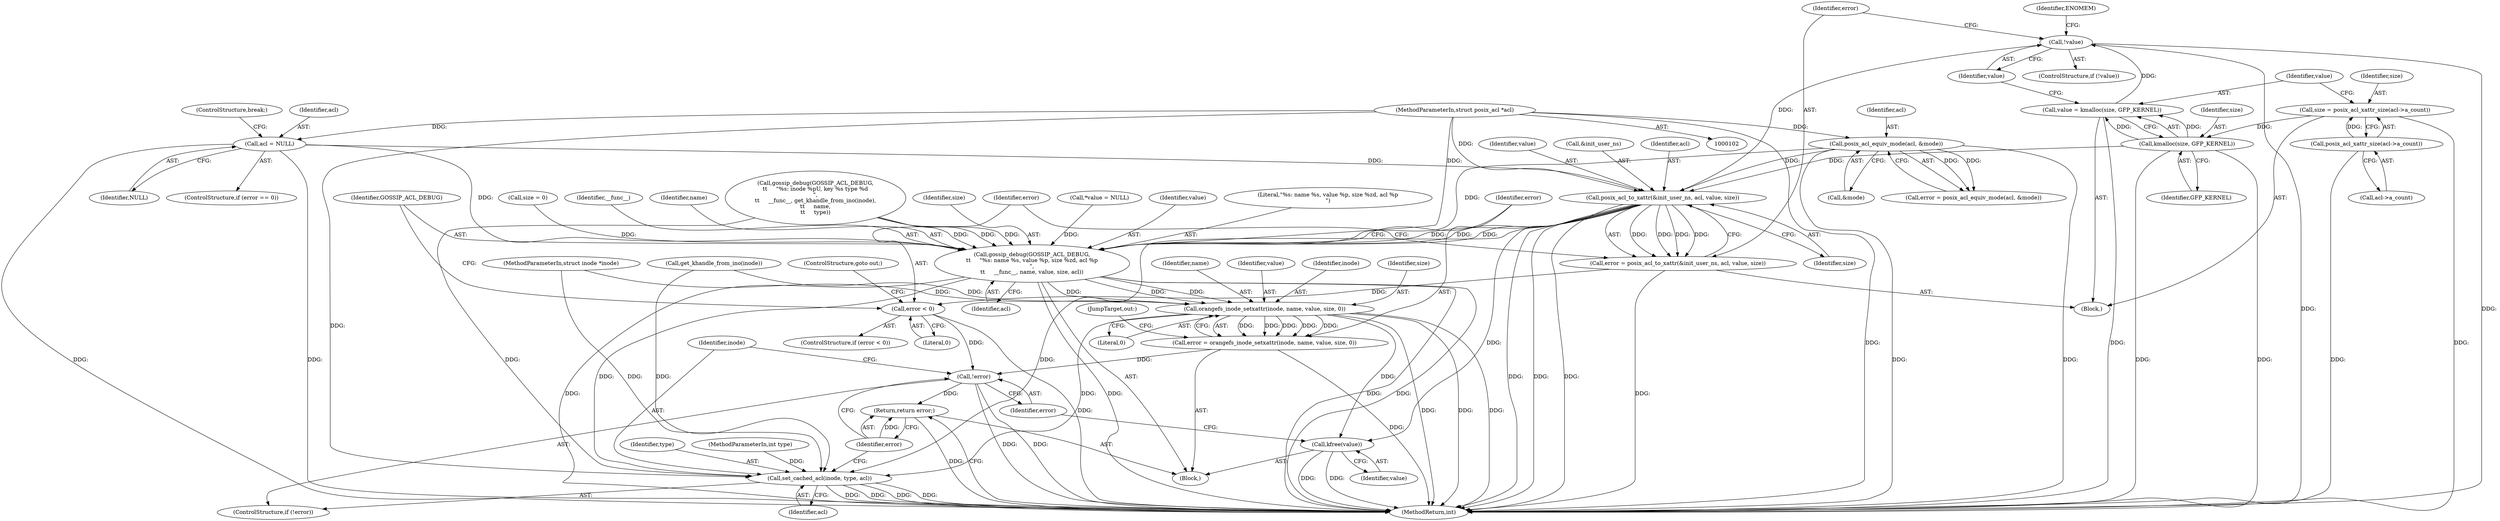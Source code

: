digraph "1_linux_073931017b49d9458aa351605b43a7e34598caef_10@pointer" {
"1000227" [label="(Call,posix_acl_to_xattr(&init_user_ns, acl, value, size))"];
"1000180" [label="(Call,acl = NULL)"];
"1000104" [label="(MethodParameterIn,struct posix_acl *acl)"];
"1000146" [label="(Call,posix_acl_equiv_mode(acl, &mode))"];
"1000220" [label="(Call,!value)"];
"1000214" [label="(Call,value = kmalloc(size, GFP_KERNEL))"];
"1000216" [label="(Call,kmalloc(size, GFP_KERNEL))"];
"1000208" [label="(Call,size = posix_acl_xattr_size(acl->a_count))"];
"1000210" [label="(Call,posix_acl_xattr_size(acl->a_count))"];
"1000225" [label="(Call,error = posix_acl_to_xattr(&init_user_ns, acl, value, size))"];
"1000234" [label="(Call,error < 0)"];
"1000258" [label="(Call,!error)"];
"1000264" [label="(Return,return error;)"];
"1000238" [label="(Call,gossip_debug(GOSSIP_ACL_DEBUG,\n\t\t     \"%s: name %s, value %p, size %zd, acl %p\n\",\n\t\t     __func__, name, value, size, acl))"];
"1000248" [label="(Call,orangefs_inode_setxattr(inode, name, value, size, 0))"];
"1000246" [label="(Call,error = orangefs_inode_setxattr(inode, name, value, size, 0))"];
"1000255" [label="(Call,kfree(value))"];
"1000260" [label="(Call,set_cached_acl(inode, type, acl))"];
"1000121" [label="(Call,size = 0)"];
"1000241" [label="(Identifier,__func__)"];
"1000105" [label="(MethodParameterIn,int type)"];
"1000208" [label="(Call,size = posix_acl_xattr_size(acl->a_count))"];
"1000104" [label="(MethodParameterIn,struct posix_acl *acl)"];
"1000228" [label="(Call,&init_user_ns)"];
"1000236" [label="(Literal,0)"];
"1000230" [label="(Identifier,acl)"];
"1000211" [label="(Call,acl->a_count)"];
"1000247" [label="(Identifier,error)"];
"1000216" [label="(Call,kmalloc(size, GFP_KERNEL))"];
"1000225" [label="(Call,error = posix_acl_to_xattr(&init_user_ns, acl, value, size))"];
"1000233" [label="(ControlStructure,if (error < 0))"];
"1000148" [label="(Call,&mode)"];
"1000147" [label="(Identifier,acl)"];
"1000183" [label="(ControlStructure,break;)"];
"1000255" [label="(Call,kfree(value))"];
"1000239" [label="(Identifier,GOSSIP_ACL_DEBUG)"];
"1000231" [label="(Identifier,value)"];
"1000232" [label="(Identifier,size)"];
"1000201" [label="(Call,get_khandle_from_ino(inode))"];
"1000234" [label="(Call,error < 0)"];
"1000218" [label="(Identifier,GFP_KERNEL)"];
"1000106" [label="(Block,)"];
"1000146" [label="(Call,posix_acl_equiv_mode(acl, &mode))"];
"1000180" [label="(Call,acl = NULL)"];
"1000221" [label="(Identifier,value)"];
"1000265" [label="(Identifier,error)"];
"1000245" [label="(Identifier,acl)"];
"1000251" [label="(Identifier,value)"];
"1000248" [label="(Call,orangefs_inode_setxattr(inode, name, value, size, 0))"];
"1000266" [label="(MethodReturn,int)"];
"1000103" [label="(MethodParameterIn,struct inode *inode)"];
"1000235" [label="(Identifier,error)"];
"1000219" [label="(ControlStructure,if (!value))"];
"1000242" [label="(Identifier,name)"];
"1000220" [label="(Call,!value)"];
"1000238" [label="(Call,gossip_debug(GOSSIP_ACL_DEBUG,\n\t\t     \"%s: name %s, value %p, size %zd, acl %p\n\",\n\t\t     __func__, name, value, size, acl))"];
"1000176" [label="(ControlStructure,if (error == 0))"];
"1000215" [label="(Identifier,value)"];
"1000259" [label="(Identifier,error)"];
"1000263" [label="(Identifier,acl)"];
"1000260" [label="(Call,set_cached_acl(inode, type, acl))"];
"1000209" [label="(Identifier,size)"];
"1000261" [label="(Identifier,inode)"];
"1000214" [label="(Call,value = kmalloc(size, GFP_KERNEL))"];
"1000253" [label="(Literal,0)"];
"1000227" [label="(Call,posix_acl_to_xattr(&init_user_ns, acl, value, size))"];
"1000181" [label="(Identifier,acl)"];
"1000197" [label="(Call,gossip_debug(GOSSIP_ACL_DEBUG,\n\t\t     \"%s: inode %pU, key %s type %d\n\",\n\t\t     __func__, get_khandle_from_ino(inode),\n\t\t     name,\n\t\t     type))"];
"1000210" [label="(Call,posix_acl_xattr_size(acl->a_count))"];
"1000249" [label="(Identifier,inode)"];
"1000144" [label="(Call,error = posix_acl_equiv_mode(acl, &mode))"];
"1000237" [label="(ControlStructure,goto out;)"];
"1000262" [label="(Identifier,type)"];
"1000264" [label="(Return,return error;)"];
"1000244" [label="(Identifier,size)"];
"1000226" [label="(Identifier,error)"];
"1000117" [label="(Call,*value = NULL)"];
"1000256" [label="(Identifier,value)"];
"1000217" [label="(Identifier,size)"];
"1000224" [label="(Identifier,ENOMEM)"];
"1000252" [label="(Identifier,size)"];
"1000182" [label="(Identifier,NULL)"];
"1000250" [label="(Identifier,name)"];
"1000246" [label="(Call,error = orangefs_inode_setxattr(inode, name, value, size, 0))"];
"1000243" [label="(Identifier,value)"];
"1000257" [label="(ControlStructure,if (!error))"];
"1000254" [label="(JumpTarget,out:)"];
"1000240" [label="(Literal,\"%s: name %s, value %p, size %zd, acl %p\n\")"];
"1000207" [label="(Block,)"];
"1000258" [label="(Call,!error)"];
"1000227" -> "1000225"  [label="AST: "];
"1000227" -> "1000232"  [label="CFG: "];
"1000228" -> "1000227"  [label="AST: "];
"1000230" -> "1000227"  [label="AST: "];
"1000231" -> "1000227"  [label="AST: "];
"1000232" -> "1000227"  [label="AST: "];
"1000225" -> "1000227"  [label="CFG: "];
"1000227" -> "1000266"  [label="DDG: "];
"1000227" -> "1000266"  [label="DDG: "];
"1000227" -> "1000266"  [label="DDG: "];
"1000227" -> "1000225"  [label="DDG: "];
"1000227" -> "1000225"  [label="DDG: "];
"1000227" -> "1000225"  [label="DDG: "];
"1000227" -> "1000225"  [label="DDG: "];
"1000180" -> "1000227"  [label="DDG: "];
"1000146" -> "1000227"  [label="DDG: "];
"1000104" -> "1000227"  [label="DDG: "];
"1000220" -> "1000227"  [label="DDG: "];
"1000216" -> "1000227"  [label="DDG: "];
"1000227" -> "1000238"  [label="DDG: "];
"1000227" -> "1000238"  [label="DDG: "];
"1000227" -> "1000238"  [label="DDG: "];
"1000227" -> "1000255"  [label="DDG: "];
"1000227" -> "1000260"  [label="DDG: "];
"1000180" -> "1000176"  [label="AST: "];
"1000180" -> "1000182"  [label="CFG: "];
"1000181" -> "1000180"  [label="AST: "];
"1000182" -> "1000180"  [label="AST: "];
"1000183" -> "1000180"  [label="CFG: "];
"1000180" -> "1000266"  [label="DDG: "];
"1000180" -> "1000266"  [label="DDG: "];
"1000104" -> "1000180"  [label="DDG: "];
"1000180" -> "1000238"  [label="DDG: "];
"1000104" -> "1000102"  [label="AST: "];
"1000104" -> "1000266"  [label="DDG: "];
"1000104" -> "1000146"  [label="DDG: "];
"1000104" -> "1000238"  [label="DDG: "];
"1000104" -> "1000260"  [label="DDG: "];
"1000146" -> "1000144"  [label="AST: "];
"1000146" -> "1000148"  [label="CFG: "];
"1000147" -> "1000146"  [label="AST: "];
"1000148" -> "1000146"  [label="AST: "];
"1000144" -> "1000146"  [label="CFG: "];
"1000146" -> "1000266"  [label="DDG: "];
"1000146" -> "1000266"  [label="DDG: "];
"1000146" -> "1000144"  [label="DDG: "];
"1000146" -> "1000144"  [label="DDG: "];
"1000146" -> "1000238"  [label="DDG: "];
"1000220" -> "1000219"  [label="AST: "];
"1000220" -> "1000221"  [label="CFG: "];
"1000221" -> "1000220"  [label="AST: "];
"1000224" -> "1000220"  [label="CFG: "];
"1000226" -> "1000220"  [label="CFG: "];
"1000220" -> "1000266"  [label="DDG: "];
"1000220" -> "1000266"  [label="DDG: "];
"1000214" -> "1000220"  [label="DDG: "];
"1000214" -> "1000207"  [label="AST: "];
"1000214" -> "1000216"  [label="CFG: "];
"1000215" -> "1000214"  [label="AST: "];
"1000216" -> "1000214"  [label="AST: "];
"1000221" -> "1000214"  [label="CFG: "];
"1000214" -> "1000266"  [label="DDG: "];
"1000216" -> "1000214"  [label="DDG: "];
"1000216" -> "1000214"  [label="DDG: "];
"1000216" -> "1000218"  [label="CFG: "];
"1000217" -> "1000216"  [label="AST: "];
"1000218" -> "1000216"  [label="AST: "];
"1000216" -> "1000266"  [label="DDG: "];
"1000216" -> "1000266"  [label="DDG: "];
"1000208" -> "1000216"  [label="DDG: "];
"1000208" -> "1000207"  [label="AST: "];
"1000208" -> "1000210"  [label="CFG: "];
"1000209" -> "1000208"  [label="AST: "];
"1000210" -> "1000208"  [label="AST: "];
"1000215" -> "1000208"  [label="CFG: "];
"1000208" -> "1000266"  [label="DDG: "];
"1000210" -> "1000208"  [label="DDG: "];
"1000210" -> "1000211"  [label="CFG: "];
"1000211" -> "1000210"  [label="AST: "];
"1000210" -> "1000266"  [label="DDG: "];
"1000225" -> "1000207"  [label="AST: "];
"1000226" -> "1000225"  [label="AST: "];
"1000235" -> "1000225"  [label="CFG: "];
"1000225" -> "1000266"  [label="DDG: "];
"1000225" -> "1000234"  [label="DDG: "];
"1000234" -> "1000233"  [label="AST: "];
"1000234" -> "1000236"  [label="CFG: "];
"1000235" -> "1000234"  [label="AST: "];
"1000236" -> "1000234"  [label="AST: "];
"1000237" -> "1000234"  [label="CFG: "];
"1000239" -> "1000234"  [label="CFG: "];
"1000234" -> "1000266"  [label="DDG: "];
"1000234" -> "1000258"  [label="DDG: "];
"1000258" -> "1000257"  [label="AST: "];
"1000258" -> "1000259"  [label="CFG: "];
"1000259" -> "1000258"  [label="AST: "];
"1000261" -> "1000258"  [label="CFG: "];
"1000265" -> "1000258"  [label="CFG: "];
"1000258" -> "1000266"  [label="DDG: "];
"1000258" -> "1000266"  [label="DDG: "];
"1000246" -> "1000258"  [label="DDG: "];
"1000258" -> "1000264"  [label="DDG: "];
"1000264" -> "1000106"  [label="AST: "];
"1000264" -> "1000265"  [label="CFG: "];
"1000265" -> "1000264"  [label="AST: "];
"1000266" -> "1000264"  [label="CFG: "];
"1000264" -> "1000266"  [label="DDG: "];
"1000265" -> "1000264"  [label="DDG: "];
"1000238" -> "1000106"  [label="AST: "];
"1000238" -> "1000245"  [label="CFG: "];
"1000239" -> "1000238"  [label="AST: "];
"1000240" -> "1000238"  [label="AST: "];
"1000241" -> "1000238"  [label="AST: "];
"1000242" -> "1000238"  [label="AST: "];
"1000243" -> "1000238"  [label="AST: "];
"1000244" -> "1000238"  [label="AST: "];
"1000245" -> "1000238"  [label="AST: "];
"1000247" -> "1000238"  [label="CFG: "];
"1000238" -> "1000266"  [label="DDG: "];
"1000238" -> "1000266"  [label="DDG: "];
"1000238" -> "1000266"  [label="DDG: "];
"1000238" -> "1000266"  [label="DDG: "];
"1000197" -> "1000238"  [label="DDG: "];
"1000197" -> "1000238"  [label="DDG: "];
"1000197" -> "1000238"  [label="DDG: "];
"1000117" -> "1000238"  [label="DDG: "];
"1000121" -> "1000238"  [label="DDG: "];
"1000238" -> "1000248"  [label="DDG: "];
"1000238" -> "1000248"  [label="DDG: "];
"1000238" -> "1000248"  [label="DDG: "];
"1000238" -> "1000260"  [label="DDG: "];
"1000248" -> "1000246"  [label="AST: "];
"1000248" -> "1000253"  [label="CFG: "];
"1000249" -> "1000248"  [label="AST: "];
"1000250" -> "1000248"  [label="AST: "];
"1000251" -> "1000248"  [label="AST: "];
"1000252" -> "1000248"  [label="AST: "];
"1000253" -> "1000248"  [label="AST: "];
"1000246" -> "1000248"  [label="CFG: "];
"1000248" -> "1000266"  [label="DDG: "];
"1000248" -> "1000266"  [label="DDG: "];
"1000248" -> "1000266"  [label="DDG: "];
"1000248" -> "1000246"  [label="DDG: "];
"1000248" -> "1000246"  [label="DDG: "];
"1000248" -> "1000246"  [label="DDG: "];
"1000248" -> "1000246"  [label="DDG: "];
"1000248" -> "1000246"  [label="DDG: "];
"1000201" -> "1000248"  [label="DDG: "];
"1000103" -> "1000248"  [label="DDG: "];
"1000248" -> "1000255"  [label="DDG: "];
"1000248" -> "1000260"  [label="DDG: "];
"1000246" -> "1000106"  [label="AST: "];
"1000247" -> "1000246"  [label="AST: "];
"1000254" -> "1000246"  [label="CFG: "];
"1000246" -> "1000266"  [label="DDG: "];
"1000255" -> "1000106"  [label="AST: "];
"1000255" -> "1000256"  [label="CFG: "];
"1000256" -> "1000255"  [label="AST: "];
"1000259" -> "1000255"  [label="CFG: "];
"1000255" -> "1000266"  [label="DDG: "];
"1000255" -> "1000266"  [label="DDG: "];
"1000260" -> "1000257"  [label="AST: "];
"1000260" -> "1000263"  [label="CFG: "];
"1000261" -> "1000260"  [label="AST: "];
"1000262" -> "1000260"  [label="AST: "];
"1000263" -> "1000260"  [label="AST: "];
"1000265" -> "1000260"  [label="CFG: "];
"1000260" -> "1000266"  [label="DDG: "];
"1000260" -> "1000266"  [label="DDG: "];
"1000260" -> "1000266"  [label="DDG: "];
"1000260" -> "1000266"  [label="DDG: "];
"1000201" -> "1000260"  [label="DDG: "];
"1000103" -> "1000260"  [label="DDG: "];
"1000197" -> "1000260"  [label="DDG: "];
"1000105" -> "1000260"  [label="DDG: "];
}
